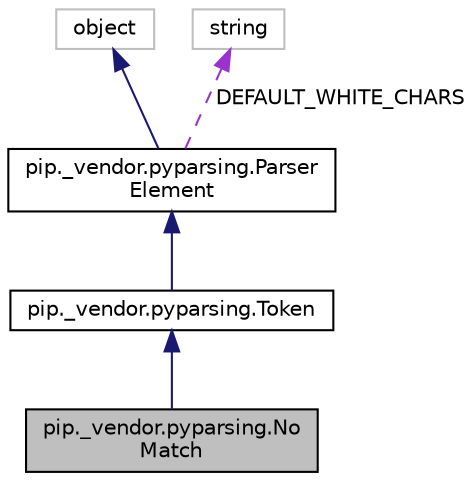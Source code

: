 digraph "pip._vendor.pyparsing.NoMatch"
{
 // LATEX_PDF_SIZE
  edge [fontname="Helvetica",fontsize="10",labelfontname="Helvetica",labelfontsize="10"];
  node [fontname="Helvetica",fontsize="10",shape=record];
  Node1 [label="pip._vendor.pyparsing.No\lMatch",height=0.2,width=0.4,color="black", fillcolor="grey75", style="filled", fontcolor="black",tooltip=" "];
  Node2 -> Node1 [dir="back",color="midnightblue",fontsize="10",style="solid"];
  Node2 [label="pip._vendor.pyparsing.Token",height=0.2,width=0.4,color="black", fillcolor="white", style="filled",URL="$classpip_1_1__vendor_1_1pyparsing_1_1_token.html",tooltip=" "];
  Node3 -> Node2 [dir="back",color="midnightblue",fontsize="10",style="solid"];
  Node3 [label="pip._vendor.pyparsing.Parser\lElement",height=0.2,width=0.4,color="black", fillcolor="white", style="filled",URL="$classpip_1_1__vendor_1_1pyparsing_1_1_parser_element.html",tooltip=" "];
  Node4 -> Node3 [dir="back",color="midnightblue",fontsize="10",style="solid"];
  Node4 [label="object",height=0.2,width=0.4,color="grey75", fillcolor="white", style="filled",tooltip=" "];
  Node5 -> Node3 [dir="back",color="darkorchid3",fontsize="10",style="dashed",label=" DEFAULT_WHITE_CHARS" ];
  Node5 [label="string",height=0.2,width=0.4,color="grey75", fillcolor="white", style="filled",tooltip=" "];
}
